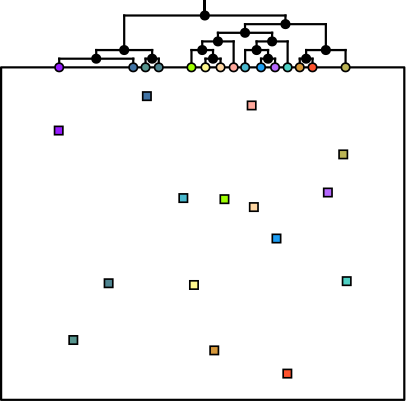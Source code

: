 <?xml version="1.0"?>
<!DOCTYPE ipe SYSTEM "ipe.dtd">
<ipe version="70218" creator="Ipe 7.2.26">
<info created="D:20250130131924" modified="D:20250130132923"/>
<ipestyle name="basic">
<symbol name="arrow/arc(spx)">
<path stroke="sym-stroke" fill="sym-stroke" pen="sym-pen">
0 0 m
-1 0.333 l
-1 -0.333 l
h
</path>
</symbol>
<symbol name="arrow/farc(spx)">
<path stroke="sym-stroke" fill="white" pen="sym-pen">
0 0 m
-1 0.333 l
-1 -0.333 l
h
</path>
</symbol>
<symbol name="arrow/ptarc(spx)">
<path stroke="sym-stroke" fill="sym-stroke" pen="sym-pen">
0 0 m
-1 0.333 l
-0.8 0 l
-1 -0.333 l
h
</path>
</symbol>
<symbol name="arrow/fptarc(spx)">
<path stroke="sym-stroke" fill="white" pen="sym-pen">
0 0 m
-1 0.333 l
-0.8 0 l
-1 -0.333 l
h
</path>
</symbol>
<symbol name="mark/circle(sx)" transformations="translations">
<path fill="sym-stroke">
0.6 0 0 0.6 0 0 e
0.4 0 0 0.4 0 0 e
</path>
</symbol>
<symbol name="mark/disk(sx)" transformations="translations">
<path fill="sym-stroke">
0.6 0 0 0.6 0 0 e
</path>
</symbol>
<symbol name="mark/fdisk(sfx)" transformations="translations">
<group>
<path fill="sym-fill">
0.5 0 0 0.5 0 0 e
</path>
<path fill="sym-stroke" fillrule="eofill">
0.6 0 0 0.6 0 0 e
0.4 0 0 0.4 0 0 e
</path>
</group>
</symbol>
<symbol name="mark/box(sx)" transformations="translations">
<path fill="sym-stroke" fillrule="eofill">
-0.6 -0.6 m
0.6 -0.6 l
0.6 0.6 l
-0.6 0.6 l
h
-0.4 -0.4 m
0.4 -0.4 l
0.4 0.4 l
-0.4 0.4 l
h
</path>
</symbol>
<symbol name="mark/square(sx)" transformations="translations">
<path fill="sym-stroke">
-0.6 -0.6 m
0.6 -0.6 l
0.6 0.6 l
-0.6 0.6 l
h
</path>
</symbol>
<symbol name="mark/fsquare(sfx)" transformations="translations">
<group>
<path fill="sym-fill">
-0.5 -0.5 m
0.5 -0.5 l
0.5 0.5 l
-0.5 0.5 l
h
</path>
<path fill="sym-stroke" fillrule="eofill">
-0.6 -0.6 m
0.6 -0.6 l
0.6 0.6 l
-0.6 0.6 l
h
-0.4 -0.4 m
0.4 -0.4 l
0.4 0.4 l
-0.4 0.4 l
h
</path>
</group>
</symbol>
<symbol name="mark/cross(sx)" transformations="translations">
<group>
<path fill="sym-stroke">
-0.43 -0.57 m
0.57 0.43 l
0.43 0.57 l
-0.57 -0.43 l
h
</path>
<path fill="sym-stroke">
-0.43 0.57 m
0.57 -0.43 l
0.43 -0.57 l
-0.57 0.43 l
h
</path>
</group>
</symbol>
<symbol name="arrow/fnormal(spx)">
<path stroke="sym-stroke" fill="white" pen="sym-pen">
0 0 m
-1 0.333 l
-1 -0.333 l
h
</path>
</symbol>
<symbol name="arrow/pointed(spx)">
<path stroke="sym-stroke" fill="sym-stroke" pen="sym-pen">
0 0 m
-1 0.333 l
-0.8 0 l
-1 -0.333 l
h
</path>
</symbol>
<symbol name="arrow/fpointed(spx)">
<path stroke="sym-stroke" fill="white" pen="sym-pen">
0 0 m
-1 0.333 l
-0.8 0 l
-1 -0.333 l
h
</path>
</symbol>
<symbol name="arrow/linear(spx)">
<path stroke="sym-stroke" pen="sym-pen">
-1 0.333 m
0 0 l
-1 -0.333 l
</path>
</symbol>
<symbol name="arrow/fdouble(spx)">
<path stroke="sym-stroke" fill="white" pen="sym-pen">
0 0 m
-1 0.333 l
-1 -0.333 l
h
-1 0 m
-2 0.333 l
-2 -0.333 l
h
</path>
</symbol>
<symbol name="arrow/double(spx)">
<path stroke="sym-stroke" fill="sym-stroke" pen="sym-pen">
0 0 m
-1 0.333 l
-1 -0.333 l
h
-1 0 m
-2 0.333 l
-2 -0.333 l
h
</path>
</symbol>
<symbol name="arrow/mid-normal(spx)">
<path stroke="sym-stroke" fill="sym-stroke" pen="sym-pen">
0.5 0 m
-0.5 0.333 l
-0.5 -0.333 l
h
</path>
</symbol>
<symbol name="arrow/mid-fnormal(spx)">
<path stroke="sym-stroke" fill="white" pen="sym-pen">
0.5 0 m
-0.5 0.333 l
-0.5 -0.333 l
h
</path>
</symbol>
<symbol name="arrow/mid-pointed(spx)">
<path stroke="sym-stroke" fill="sym-stroke" pen="sym-pen">
0.5 0 m
-0.5 0.333 l
-0.3 0 l
-0.5 -0.333 l
h
</path>
</symbol>
<symbol name="arrow/mid-fpointed(spx)">
<path stroke="sym-stroke" fill="white" pen="sym-pen">
0.5 0 m
-0.5 0.333 l
-0.3 0 l
-0.5 -0.333 l
h
</path>
</symbol>
<symbol name="arrow/mid-double(spx)">
<path stroke="sym-stroke" fill="sym-stroke" pen="sym-pen">
1 0 m
0 0.333 l
0 -0.333 l
h
0 0 m
-1 0.333 l
-1 -0.333 l
h
</path>
</symbol>
<symbol name="arrow/mid-fdouble(spx)">
<path stroke="sym-stroke" fill="white" pen="sym-pen">
1 0 m
0 0.333 l
0 -0.333 l
h
0 0 m
-1 0.333 l
-1 -0.333 l
h
</path>
</symbol>
<anglesize name="22.5 deg" value="22.5"/>
<anglesize name="30 deg" value="30"/>
<anglesize name="45 deg" value="45"/>
<anglesize name="60 deg" value="60"/>
<anglesize name="90 deg" value="90"/>
<arrowsize name="large" value="10"/>
<arrowsize name="small" value="5"/>
<arrowsize name="tiny" value="3"/>
<color name="blue" value="0 0 1"/>
<color name="brown" value="0.647 0.165 0.165"/>
<color name="darkblue" value="0 0 0.545"/>
<color name="darkcyan" value="0 0.545 0.545"/>
<color name="darkgray" value="0.663"/>
<color name="darkgreen" value="0 0.392 0"/>
<color name="darkmagenta" value="0.545 0 0.545"/>
<color name="darkorange" value="1 0.549 0"/>
<color name="darkred" value="0.545 0 0"/>
<color name="gold" value="1 0.843 0"/>
<color name="gray" value="0.745"/>
<color name="green" value="0 1 0"/>
<color name="lightblue" value="0.678 0.847 0.902"/>
<color name="lightcyan" value="0.878 1 1"/>
<color name="lightgray" value="0.827"/>
<color name="lightgreen" value="0.565 0.933 0.565"/>
<color name="lightyellow" value="1 1 0.878"/>
<color name="navy" value="0 0 0.502"/>
<color name="orange" value="1 0.647 0"/>
<color name="pink" value="1 0.753 0.796"/>
<color name="purple" value="0.627 0.125 0.941"/>
<color name="red" value="1 0 0"/>
<color name="seagreen" value="0.18 0.545 0.341"/>
<color name="turquoise" value="0.251 0.878 0.816"/>
<color name="violet" value="0.933 0.51 0.933"/>
<color name="yellow" value="1 1 0"/>
<dashstyle name="dash dot dotted" value="[4 2 1 2 1 2] 0"/>
<dashstyle name="dash dotted" value="[4 2 1 2] 0"/>
<dashstyle name="dashed" value="[4] 0"/>
<dashstyle name="dotted" value="[1 3] 0"/>
<gridsize name="10 pts (~3.5 mm)" value="10"/>
<gridsize name="14 pts (~5 mm)" value="14"/>
<gridsize name="16 pts (~6 mm)" value="16"/>
<gridsize name="20 pts (~7 mm)" value="20"/>
<gridsize name="28 pts (~10 mm)" value="28"/>
<gridsize name="32 pts (~12 mm)" value="32"/>
<gridsize name="4 pts" value="4"/>
<gridsize name="56 pts (~20 mm)" value="56"/>
<gridsize name="8 pts (~3 mm)" value="8"/>
<opacity name="10%" value="0.1"/>
<opacity name="30%" value="0.3"/>
<opacity name="50%" value="0.5"/>
<opacity name="75%" value="0.75"/>
<pen name="fat" value="1.2"/>
<pen name="heavier" value="0.8"/>
<pen name="ultrafat" value="2"/>
<symbolsize name="large" value="5"/>
<symbolsize name="small" value="2"/>
<symbolsize name="tiny" value="1.1"/>
<textsize name="Huge" value="\Huge"/>
<textsize name="LARGE" value="\LARGE"/>
<textsize name="Large" value="\Large"/>
<textsize name="footnote" value="\footnotesize"/>
<textsize name="huge" value="\huge"/>
<textsize name="large" value="\large"/>
<textsize name="script" value="\scriptsize"/>
<textsize name="small" value="\small"/>
<textsize name="tiny" value="\tiny"/>
<textstyle name="center" begin="\begin{center}" end="\end{center}"/>
<textstyle name="item" begin="\begin{itemize}\item{}" end="\end{itemize}"/>
<textstyle name="itemize" begin="\begin{itemize}" end="\end{itemize}"/>
<tiling name="falling" angle="-60" step="4" width="1"/>
<tiling name="rising" angle="30" step="4" width="1"/>
</ipestyle>
<page>
<layer name="alpha"/>
<view layers="alpha" active="alpha"/>
<path layer="alpha" matrix="10.368 0 0 8.37675 217.303 481.891" stroke="0" pen="heavier" cap="2" opacity="255" stroke-opacity="opaque">
-1.16128 -0.494466 m
12.8387 -0.494466 l
12.8387 13.7949 l
-1.16128 13.7949 l
-1.16128 -0.494466 l
h
</path>
<path matrix="10.368 0 0 10.368 217.303 454.423" stroke="0" pen="heavier" cap="2" opacity="255" stroke-opacity="opaque">
5.9119 15.5949 m
5.9119 16.0949 l
</path>
<path matrix="10.368 0 0 10.368 217.303 454.423" stroke="0" pen="heavier" cap="2" opacity="255" stroke-opacity="opaque">
5.9119 15.5949 m
5.9119 16.0949 l
</path>
<path matrix="10.368 0 0 10.368 217.303 454.423" stroke="0" pen="heavier" cap="2" opacity="255" stroke-opacity="opaque">
5.9119 15.5949 m
5.9119 16.0949 l
</path>
<path matrix="10.368 0 0 10.368 217.303 454.423" stroke="0" pen="heavier" cap="2" opacity="255" stroke-opacity="opaque">
6.45844 14.0949 m
5.93454 14.0949 l
</path>
<path matrix="10.368 0 0 10.368 217.303 454.423" stroke="0" pen="heavier" cap="2" opacity="255" stroke-opacity="opaque">
6.45844 13.7949 m
6.45844 14.0949 l
</path>
<path matrix="10.368 0 0 10.368 217.303 454.423" stroke="0" pen="heavier" cap="2" opacity="255" stroke-opacity="opaque">
5.93454 13.7949 m
5.93454 14.0949 l
</path>
<path matrix="10.368 0 0 10.368 217.303 454.423" stroke="0" pen="heavier" cap="2" opacity="255" stroke-opacity="opaque">
5.9119 15.5949 m
5.9119 16.0949 l
</path>
<path matrix="10.368 0 0 10.368 217.303 454.423" stroke="0" pen="heavier" cap="2" opacity="255" stroke-opacity="opaque">
5.9119 15.5949 m
5.9119 16.0949 l
</path>
<path matrix="10.368 0 0 10.368 217.303 454.423" stroke="0" pen="heavier" cap="2" opacity="255" stroke-opacity="opaque">
6.19649 14.3949 m
5.4488 14.3949 l
</path>
<path matrix="10.368 0 0 10.368 217.303 454.423" stroke="0" pen="heavier" cap="2" opacity="255" stroke-opacity="opaque">
6.19649 14.0949 m
6.19649 14.3949 l
</path>
<path matrix="10.368 0 0 10.368 217.303 454.423" stroke="0" pen="heavier" cap="2" opacity="255" stroke-opacity="opaque">
5.4488 13.7949 m
5.4488 14.3949 l
</path>
<path matrix="10.368 0 0 10.368 217.303 454.423" stroke="0" pen="heavier" cap="2" opacity="255" stroke-opacity="opaque">
5.9119 15.5949 m
5.9119 16.0949 l
</path>
<path matrix="10.368 0 0 10.368 217.303 454.423" stroke="0" pen="heavier" cap="2" opacity="255" stroke-opacity="opaque">
6.91256 14.6949 m
5.82265 14.6949 l
</path>
<path matrix="10.368 0 0 10.368 217.303 454.423" stroke="0" pen="heavier" cap="2" opacity="255" stroke-opacity="opaque">
6.91256 13.7949 m
6.91256 14.6949 l
</path>
<path matrix="10.368 0 0 10.368 217.303 454.423" stroke="0" pen="heavier" cap="2" opacity="255" stroke-opacity="opaque">
5.82265 14.3949 m
5.82265 14.6949 l
</path>
<path matrix="10.368 0 0 10.368 217.303 454.423" stroke="0" pen="heavier" cap="2" opacity="255" stroke-opacity="opaque">
5.9119 15.5949 m
5.9119 16.0949 l
</path>
<path matrix="10.368 0 0 10.368 217.303 454.423" stroke="0" pen="heavier" cap="2" opacity="255" stroke-opacity="opaque">
5.9119 15.5949 m
5.9119 16.0949 l
</path>
<path matrix="10.368 0 0 10.368 217.303 454.423" stroke="0" pen="heavier" cap="2" opacity="255" stroke-opacity="opaque">
5.9119 15.5949 m
5.9119 16.0949 l
</path>
<path matrix="10.368 0 0 10.368 217.303 454.423" stroke="0" pen="heavier" cap="2" opacity="255" stroke-opacity="opaque">
5.9119 15.5949 m
5.9119 16.0949 l
</path>
<path matrix="10.368 0 0 10.368 217.303 454.423" stroke="0" pen="heavier" cap="2" opacity="255" stroke-opacity="opaque">
5.9119 15.5949 m
5.9119 16.0949 l
</path>
<path matrix="10.368 0 0 10.368 217.303 454.423" stroke="0" pen="heavier" cap="2" opacity="255" stroke-opacity="opaque">
7.8641 14.0949 m
8.35163 14.0949 l
</path>
<path matrix="10.368 0 0 10.368 217.303 454.423" stroke="0" pen="heavier" cap="2" opacity="255" stroke-opacity="opaque">
7.8641 13.7949 m
7.8641 14.0949 l
</path>
<path matrix="10.368 0 0 10.368 217.303 454.423" stroke="0" pen="heavier" cap="2" opacity="255" stroke-opacity="opaque">
8.35163 13.7949 m
8.35163 14.0949 l
</path>
<path matrix="10.368 0 0 10.368 217.303 454.423" stroke="0" pen="heavier" cap="2" opacity="255" stroke-opacity="opaque">
5.9119 15.5949 m
5.9119 16.0949 l
</path>
<path matrix="10.368 0 0 10.368 217.303 454.423" stroke="0" pen="heavier" cap="2" opacity="255" stroke-opacity="opaque">
7.31256 14.3949 m
8.10787 14.3949 l
</path>
<path matrix="10.368 0 0 10.368 217.303 454.423" stroke="0" pen="heavier" cap="2" opacity="255" stroke-opacity="opaque">
7.31256 13.7949 m
7.31256 14.3949 l
</path>
<path matrix="10.368 0 0 10.368 217.303 454.423" stroke="0" pen="heavier" cap="2" opacity="255" stroke-opacity="opaque">
8.10787 14.0949 m
8.10787 14.3949 l
</path>
<path matrix="10.368 0 0 10.368 217.303 454.423" stroke="0" pen="heavier" cap="2" opacity="255" stroke-opacity="opaque">
5.9119 15.5949 m
5.9119 16.0949 l
</path>
<path matrix="10.368 0 0 10.368 217.303 454.423" stroke="0" pen="heavier" cap="2" opacity="255" stroke-opacity="opaque">
8.78732 14.6949 m
7.71021 14.6949 l
</path>
<path matrix="10.368 0 0 10.368 217.303 454.423" stroke="0" pen="heavier" cap="2" opacity="255" stroke-opacity="opaque">
8.78732 13.7949 m
8.78732 14.6949 l
</path>
<path matrix="10.368 0 0 10.368 217.303 454.423" stroke="0" pen="heavier" cap="2" opacity="255" stroke-opacity="opaque">
7.71021 14.3949 m
7.71021 14.6949 l
</path>
<path matrix="10.368 0 0 10.368 217.303 454.423" stroke="0" pen="heavier" cap="2" opacity="255" stroke-opacity="opaque">
5.9119 15.5949 m
5.9119 16.0949 l
</path>
<path matrix="10.368 0 0 10.368 217.303 454.423" stroke="0" pen="heavier" cap="2" opacity="255" stroke-opacity="opaque">
6.3676 14.9949 m
8.24877 14.9949 l
</path>
<path matrix="10.368 0 0 10.368 217.303 454.423" stroke="0" pen="heavier" cap="2" opacity="255" stroke-opacity="opaque">
6.3676 14.6949 m
6.3676 14.9949 l
</path>
<path matrix="10.368 0 0 10.368 217.303 454.423" stroke="0" pen="heavier" cap="2" opacity="255" stroke-opacity="opaque">
8.24877 14.6949 m
8.24877 14.9949 l
</path>
<path matrix="10.368 0 0 10.368 217.303 454.423" stroke="0" pen="heavier" cap="2" opacity="255" stroke-opacity="opaque">
5.9119 15.5949 m
5.9119 16.0949 l
</path>
<path matrix="10.368 0 0 10.368 217.303 454.423" stroke="0" pen="heavier" cap="2" opacity="255" stroke-opacity="opaque">
5.9119 15.5949 m
5.9119 16.0949 l
</path>
<path matrix="10.368 0 0 10.368 217.303 454.423" stroke="0" pen="heavier" cap="2" opacity="255" stroke-opacity="opaque">
5.9119 15.5949 m
5.9119 16.0949 l
</path>
<path matrix="10.368 0 0 10.368 217.303 454.423" stroke="0" pen="heavier" cap="2" opacity="255" stroke-opacity="opaque">
9.65154 14.0949 m
9.20845 14.0949 l
</path>
<path matrix="10.368 0 0 10.368 217.303 454.423" stroke="0" pen="heavier" cap="2" opacity="255" stroke-opacity="opaque">
9.65154 13.7949 m
9.65154 14.0949 l
</path>
<path matrix="10.368 0 0 10.368 217.303 454.423" stroke="0" pen="heavier" cap="2" opacity="255" stroke-opacity="opaque">
9.20845 13.7949 m
9.20845 14.0949 l
</path>
<path matrix="10.368 0 0 10.368 217.303 454.423" stroke="0" pen="heavier" cap="2" opacity="255" stroke-opacity="opaque">
5.9119 15.5949 m
5.9119 16.0949 l
</path>
<path matrix="10.368 0 0 10.368 217.303 454.423" stroke="0" pen="heavier" cap="2" opacity="255" stroke-opacity="opaque">
5.9119 15.5949 m
5.9119 16.0949 l
</path>
<path matrix="10.368 0 0 10.368 217.303 454.423" stroke="0" pen="heavier" cap="2" opacity="255" stroke-opacity="opaque">
9.43 14.3949 m
10.7993 14.3949 l
</path>
<path matrix="10.368 0 0 10.368 217.303 454.423" stroke="0" pen="heavier" cap="2" opacity="255" stroke-opacity="opaque">
9.43 14.0949 m
9.43 14.3949 l
</path>
<path matrix="10.368 0 0 10.368 217.303 454.423" stroke="0" pen="heavier" cap="2" opacity="255" stroke-opacity="opaque">
10.7993 13.7949 m
10.7993 14.3949 l
</path>
<path matrix="10.368 0 0 10.368 217.303 454.423" stroke="0" pen="heavier" cap="2" opacity="255" stroke-opacity="opaque">
5.9119 15.5949 m
5.9119 16.0949 l
</path>
<path matrix="10.368 0 0 10.368 217.303 454.423" stroke="0" pen="heavier" cap="2" opacity="255" stroke-opacity="opaque">
7.30819 15.2949 m
10.1146 15.2949 l
</path>
<path matrix="10.368 0 0 10.368 217.303 454.423" stroke="0" pen="heavier" cap="2" opacity="255" stroke-opacity="opaque">
7.30819 14.9949 m
7.30819 15.2949 l
</path>
<path matrix="10.368 0 0 10.368 217.303 454.423" stroke="0" pen="heavier" cap="2" opacity="255" stroke-opacity="opaque">
10.1146 14.3949 m
10.1146 15.2949 l
</path>
<path matrix="10.368 0 0 10.368 217.303 454.423" stroke="0" pen="heavier" cap="2" opacity="255" stroke-opacity="opaque">
5.9119 15.5949 m
5.9119 16.0949 l
</path>
<path matrix="10.368 0 0 10.368 217.303 454.423" stroke="0" pen="heavier" cap="2" opacity="255" stroke-opacity="opaque">
5.9119 15.5949 m
5.9119 16.0949 l
</path>
<path matrix="10.368 0 0 10.368 217.303 454.423" stroke="0" pen="heavier" cap="2" opacity="255" stroke-opacity="opaque">
5.9119 15.5949 m
5.9119 16.0949 l
</path>
<path matrix="10.368 0 0 10.368 217.303 454.423" stroke="0" pen="heavier" cap="2" opacity="255" stroke-opacity="opaque">
3.85378 14.0949 m
4.31252 14.0949 l
</path>
<path matrix="10.368 0 0 10.368 217.303 454.423" stroke="0" pen="heavier" cap="2" opacity="255" stroke-opacity="opaque">
3.85378 13.7949 m
3.85378 14.0949 l
</path>
<path matrix="10.368 0 0 10.368 217.303 454.423" stroke="0" pen="heavier" cap="2" opacity="255" stroke-opacity="opaque">
4.31252 13.7949 m
4.31252 14.0949 l
</path>
<path matrix="10.368 0 0 10.368 217.303 454.423" stroke="0" pen="heavier" cap="2" opacity="255" stroke-opacity="opaque">
5.9119 15.5949 m
5.9119 16.0949 l
</path>
<path matrix="10.368 0 0 10.368 217.303 454.423" stroke="0" pen="heavier" cap="2" opacity="255" stroke-opacity="opaque">
5.9119 15.5949 m
5.9119 16.0949 l
</path>
<path matrix="10.368 0 0 10.368 217.303 454.423" stroke="0" pen="heavier" cap="2" opacity="255" stroke-opacity="opaque">
5.9119 15.5949 m
5.9119 16.0949 l
</path>
<path matrix="10.368 0 0 10.368 217.303 454.423" stroke="0" pen="heavier" cap="2" opacity="255" stroke-opacity="opaque">
3.42701 14.0949 m
0.856227 14.0949 l
</path>
<path matrix="10.368 0 0 10.368 217.303 454.423" stroke="0" pen="heavier" cap="2" opacity="255" stroke-opacity="opaque">
3.42701 13.7949 m
3.42701 14.0949 l
</path>
<path matrix="10.368 0 0 10.368 217.303 454.423" stroke="0" pen="heavier" cap="2" opacity="255" stroke-opacity="opaque">
0.856227 13.7949 m
0.856227 14.0949 l
</path>
<path matrix="10.368 0 0 10.368 217.303 454.423" stroke="0" pen="heavier" cap="2" opacity="255" stroke-opacity="opaque">
5.9119 15.5949 m
5.9119 16.0949 l
</path>
<path matrix="10.368 0 0 10.368 217.303 454.423" stroke="0" pen="heavier" cap="2" opacity="255" stroke-opacity="opaque">
4.08315 14.3949 m
2.14162 14.3949 l
</path>
<path matrix="10.368 0 0 10.368 217.303 454.423" stroke="0" pen="heavier" cap="2" opacity="255" stroke-opacity="opaque">
4.08315 14.0949 m
4.08315 14.3949 l
</path>
<path matrix="10.368 0 0 10.368 217.303 454.423" stroke="0" pen="heavier" cap="2" opacity="255" stroke-opacity="opaque">
2.14162 14.0949 m
2.14162 14.3949 l
</path>
<path matrix="10.368 0 0 10.368 217.303 454.423" stroke="0" pen="heavier" cap="2" opacity="255" stroke-opacity="opaque">
5.9119 15.5949 m
5.9119 16.0949 l
</path>
<path matrix="10.368 0 0 10.368 217.303 454.423" stroke="0" pen="heavier" cap="2" opacity="255" stroke-opacity="opaque">
8.71142 15.5949 m
3.11238 15.5949 l
</path>
<path matrix="10.368 0 0 10.368 217.303 454.423" stroke="0" pen="heavier" cap="2" opacity="255" stroke-opacity="opaque">
8.71142 15.2949 m
8.71142 15.5949 l
</path>
<path matrix="10.368 0 0 10.368 217.303 454.423" stroke="0" pen="heavier" cap="2" opacity="255" stroke-opacity="opaque">
3.11238 14.3949 m
3.11238 15.5949 l
</path>
<path matrix="10.368 0 0 10.368 217.303 454.423" stroke="0" pen="heavier" cap="2" opacity="255" stroke-opacity="opaque">
5.9119 15.5949 m
5.9119 16.0949 l
</path>
<use matrix="10.368 0 0 10.368 217.303 454.423" name="mark/fdisk(sfx)" pos="6.91256 13.7949" size="normal" fill="1 0.658 0.611"/>
<use matrix="10.368 0 0 10.368 217.303 454.423" name="mark/fdisk(sfx)" pos="6.45844 13.7949" size="normal" fill="1 0.843 0.639"/>
<use matrix="10.368 0 0 10.368 217.303 454.423" name="mark/fdisk(sfx)" pos="5.93454 13.7949" size="normal" fill="1 0.972 0.556"/>
<use matrix="10.368 0 0 10.368 217.303 454.423" name="mark/fdisk(sfx)" pos="6.19649 14.0949" size="normal" fill="0"/>
<use matrix="10.368 0 0 10.368 217.303 454.423" name="mark/fdisk(sfx)" pos="5.4488 13.7949" size="normal" fill="0.615 1 0.011"/>
<use matrix="10.368 0 0 10.368 217.303 454.423" name="mark/fdisk(sfx)" pos="5.82265 14.3949" size="normal" fill="0"/>
<use matrix="10.368 0 0 10.368 217.303 454.423" name="mark/fdisk(sfx)" pos="6.3676 14.6949" size="normal" fill="0"/>
<use matrix="10.368 0 0 10.368 217.303 454.423" name="mark/fdisk(sfx)" pos="8.78732 13.7949" size="normal" fill="0.309 0.819 0.768"/>
<use matrix="10.368 0 0 10.368 217.303 454.423" name="mark/fdisk(sfx)" pos="7.31256 13.7949" size="normal" fill="0.286 0.725 0.807"/>
<use matrix="10.368 0 0 10.368 217.303 454.423" name="mark/fdisk(sfx)" pos="7.8641 13.7949" size="normal" fill="0.117 0.619 0.956"/>
<use matrix="10.368 0 0 10.368 217.303 454.423" name="mark/fdisk(sfx)" pos="8.35163 13.7949" size="normal" fill="0.713 0.407 1"/>
<use matrix="10.368 0 0 10.368 217.303 454.423" name="mark/fdisk(sfx)" pos="8.10787 14.0949" size="normal" fill="0"/>
<use matrix="10.368 0 0 10.368 217.303 454.423" name="mark/fdisk(sfx)" pos="7.71021 14.3949" size="normal" fill="0"/>
<use matrix="10.368 0 0 10.368 217.303 454.423" name="mark/fdisk(sfx)" pos="8.24877 14.6949" size="normal" fill="0"/>
<use matrix="10.368 0 0 10.368 217.303 454.423" name="mark/fdisk(sfx)" pos="7.30819 14.9949" size="normal" fill="0"/>
<use matrix="10.368 0 0 10.368 217.303 454.423" name="mark/fdisk(sfx)" pos="9.65154 13.7949" size="normal" fill="1 0.325 0.18"/>
<use matrix="10.368 0 0 10.368 217.303 454.423" name="mark/fdisk(sfx)" pos="9.20845 13.7949" size="normal" fill="0.835 0.592 0.227"/>
<use matrix="10.368 0 0 10.368 217.303 454.423" name="mark/fdisk(sfx)" pos="9.43 14.0949" size="normal" fill="0"/>
<use matrix="10.368 0 0 10.368 217.303 454.423" name="mark/fdisk(sfx)" pos="10.7993 13.7949" size="normal" fill="0.733 0.705 0.333"/>
<use matrix="10.368 0 0 10.368 217.303 454.423" name="mark/fdisk(sfx)" pos="10.1146 14.3949" size="normal" fill="0"/>
<use matrix="10.368 0 0 10.368 217.303 454.423" name="mark/fdisk(sfx)" pos="8.71142 15.2949" size="normal" fill="0"/>
<use matrix="10.368 0 0 10.368 217.303 454.423" name="mark/fdisk(sfx)" pos="3.85378 13.7949" size="normal" fill="0.337 0.584 0.556"/>
<use matrix="10.368 0 0 10.368 217.303 454.423" name="mark/fdisk(sfx)" pos="4.31252 13.7949" size="normal" fill="0.309 0.521 0.568"/>
<use matrix="10.368 0 0 10.368 217.303 454.423" name="mark/fdisk(sfx)" pos="4.08315 14.0949" size="normal" fill="0"/>
<use matrix="10.368 0 0 10.368 217.303 454.423" name="mark/fdisk(sfx)" pos="3.42701 13.7949" size="normal" fill="0.254 0.45 0.643"/>
<use matrix="10.368 0 0 10.368 217.303 454.423" name="mark/fdisk(sfx)" pos="0.856227 13.7949" size="normal" fill="0.592 0.113 1"/>
<use matrix="10.368 0 0 10.368 217.303 454.423" name="mark/fdisk(sfx)" pos="2.14162 14.0949" size="normal" fill="0"/>
<use matrix="10.368 0 0 10.368 217.303 454.423" name="mark/fdisk(sfx)" pos="3.11238 14.3949" size="normal" fill="0"/>
<use matrix="10.368 0 0 10.368 217.303 454.423" name="mark/fdisk(sfx)" pos="5.9119 15.5949" size="normal" fill="0"/>
<use matrix="10.368 0 0 10.368 217.303 454.423" name="mark/fsquare(sfx)" pos="6.5939 9.21787" size="normal" fill="0.615 1 0.011"/>
<use matrix="10.368 0 0 10.368 234.151 481.894" name="mark/fsquare(sfx)" pos="7.15232 0.511958" size="normal" fill="1 0.325 0.18"/>
<use matrix="10.368 0 0 10.368 217.303 454.423" name="mark/fsquare(sfx)" pos="7.53817 12.472" size="normal" fill="1 0.658 0.611"/>
<use matrix="10.368 0 0 10.368 217.303 454.423" name="mark/fsquare(sfx)" pos="10.7183 10.7728" size="normal" fill="0.733 0.705 0.333"/>
<use matrix="10.368 0 0 10.368 214.734 494.047" name="mark/fsquare(sfx)" pos="1.59356 0.505534" size="normal" fill="0.337 0.584 0.556"/>
<use matrix="10.368 0 0 10.368 217.303 454.423" name="mark/fsquare(sfx)" pos="0.838719 11.6008" size="normal" fill="0.592 0.113 1"/>
<use matrix="10.368 0 0 10.368 217.303 454.423" name="mark/fsquare(sfx)" pos="3.89992 12.7949" size="normal" fill="0.254 0.45 0.643"/>
<use matrix="10.368 0 0 10.368 217.303 454.423" name="mark/fsquare(sfx)" pos="5.5353 6.23842" size="normal" fill="1 0.972 0.556"/>
<use matrix="10.368 0 0 10.368 217.303 454.423" name="mark/fsquare(sfx)" pos="6.24005 3.96736" size="normal" fill="0.835 0.592 0.227"/>
<use matrix="10.368 0 0 10.368 217.303 454.423" name="mark/fsquare(sfx)" pos="10.1844 9.44902" size="normal" fill="0.713 0.407 1"/>
<use matrix="10.368 0 0 10.368 217.303 454.423" name="mark/fsquare(sfx)" pos="5.16597 9.25573" size="normal" fill="0.286 0.725 0.807"/>
<use matrix="10.368 0 0 10.368 217.303 454.423" name="mark/fsquare(sfx)" pos="8.40033 7.85226" size="normal" fill="0.117 0.619 0.956"/>
<use matrix="10.368 0 0 10.368 217.303 454.423" name="mark/fsquare(sfx)" pos="7.61459 8.9435" size="normal" fill="1 0.843 0.639"/>
<use matrix="10.368 0 0 10.368 217.303 454.423" name="mark/fsquare(sfx)" pos="2.57188 6.29841" size="normal" fill="0.309 0.521 0.568"/>
<use matrix="10.368 0 0 10.368 217.303 454.423" name="mark/fsquare(sfx)" pos="10.8387 6.37106" size="normal" fill="0.309 0.819 0.768"/>
</page>
</ipe>
